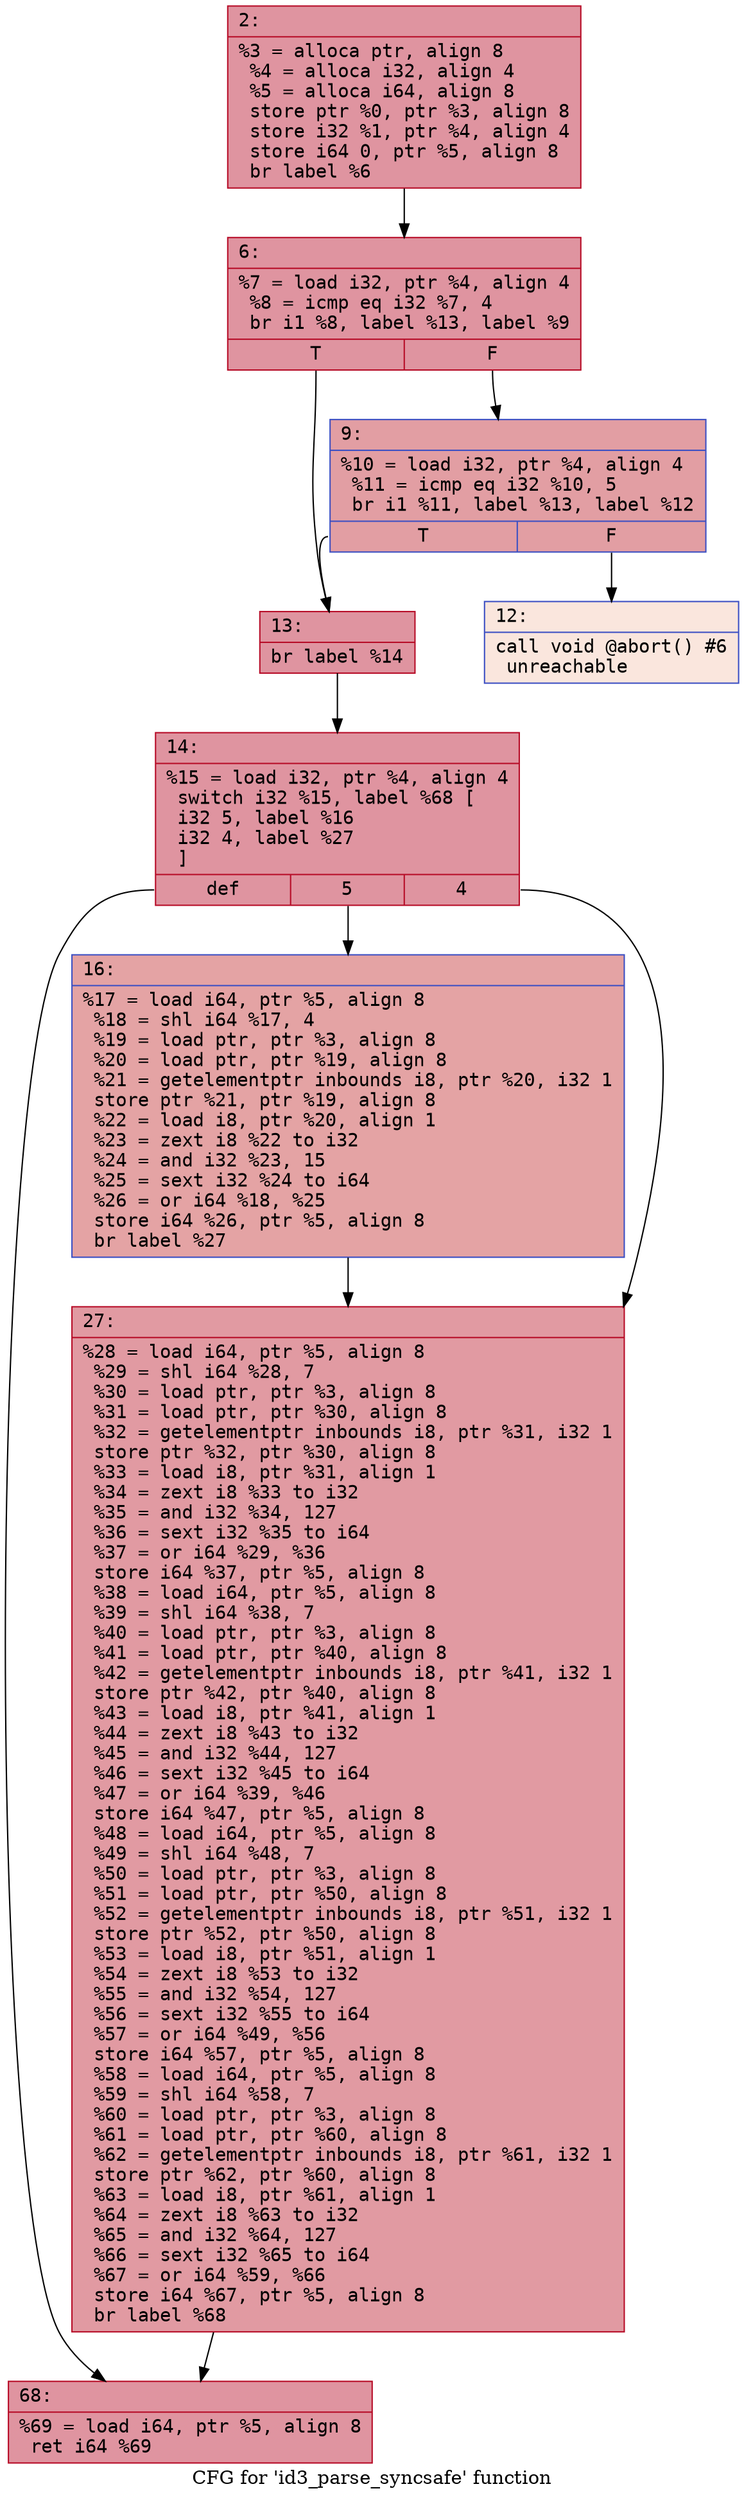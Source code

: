 digraph "CFG for 'id3_parse_syncsafe' function" {
	label="CFG for 'id3_parse_syncsafe' function";

	Node0x60000192e940 [shape=record,color="#b70d28ff", style=filled, fillcolor="#b70d2870" fontname="Courier",label="{2:\l|  %3 = alloca ptr, align 8\l  %4 = alloca i32, align 4\l  %5 = alloca i64, align 8\l  store ptr %0, ptr %3, align 8\l  store i32 %1, ptr %4, align 4\l  store i64 0, ptr %5, align 8\l  br label %6\l}"];
	Node0x60000192e940 -> Node0x60000192e990[tooltip="2 -> 6\nProbability 100.00%" ];
	Node0x60000192e990 [shape=record,color="#b70d28ff", style=filled, fillcolor="#b70d2870" fontname="Courier",label="{6:\l|  %7 = load i32, ptr %4, align 4\l  %8 = icmp eq i32 %7, 4\l  br i1 %8, label %13, label %9\l|{<s0>T|<s1>F}}"];
	Node0x60000192e990:s0 -> Node0x60000192ea80[tooltip="6 -> 13\nProbability 50.00%" ];
	Node0x60000192e990:s1 -> Node0x60000192e9e0[tooltip="6 -> 9\nProbability 50.00%" ];
	Node0x60000192e9e0 [shape=record,color="#3d50c3ff", style=filled, fillcolor="#be242e70" fontname="Courier",label="{9:\l|  %10 = load i32, ptr %4, align 4\l  %11 = icmp eq i32 %10, 5\l  br i1 %11, label %13, label %12\l|{<s0>T|<s1>F}}"];
	Node0x60000192e9e0:s0 -> Node0x60000192ea80[tooltip="9 -> 13\nProbability 100.00%" ];
	Node0x60000192e9e0:s1 -> Node0x60000192ea30[tooltip="9 -> 12\nProbability 0.00%" ];
	Node0x60000192ea30 [shape=record,color="#3d50c3ff", style=filled, fillcolor="#f3c7b170" fontname="Courier",label="{12:\l|  call void @abort() #6\l  unreachable\l}"];
	Node0x60000192ea80 [shape=record,color="#b70d28ff", style=filled, fillcolor="#b70d2870" fontname="Courier",label="{13:\l|  br label %14\l}"];
	Node0x60000192ea80 -> Node0x60000192ead0[tooltip="13 -> 14\nProbability 100.00%" ];
	Node0x60000192ead0 [shape=record,color="#b70d28ff", style=filled, fillcolor="#b70d2870" fontname="Courier",label="{14:\l|  %15 = load i32, ptr %4, align 4\l  switch i32 %15, label %68 [\l    i32 5, label %16\l    i32 4, label %27\l  ]\l|{<s0>def|<s1>5|<s2>4}}"];
	Node0x60000192ead0:s0 -> Node0x60000192ebc0[tooltip="14 -> 68\nProbability 33.33%" ];
	Node0x60000192ead0:s1 -> Node0x60000192eb20[tooltip="14 -> 16\nProbability 33.33%" ];
	Node0x60000192ead0:s2 -> Node0x60000192eb70[tooltip="14 -> 27\nProbability 33.33%" ];
	Node0x60000192eb20 [shape=record,color="#3d50c3ff", style=filled, fillcolor="#c32e3170" fontname="Courier",label="{16:\l|  %17 = load i64, ptr %5, align 8\l  %18 = shl i64 %17, 4\l  %19 = load ptr, ptr %3, align 8\l  %20 = load ptr, ptr %19, align 8\l  %21 = getelementptr inbounds i8, ptr %20, i32 1\l  store ptr %21, ptr %19, align 8\l  %22 = load i8, ptr %20, align 1\l  %23 = zext i8 %22 to i32\l  %24 = and i32 %23, 15\l  %25 = sext i32 %24 to i64\l  %26 = or i64 %18, %25\l  store i64 %26, ptr %5, align 8\l  br label %27\l}"];
	Node0x60000192eb20 -> Node0x60000192eb70[tooltip="16 -> 27\nProbability 100.00%" ];
	Node0x60000192eb70 [shape=record,color="#b70d28ff", style=filled, fillcolor="#bb1b2c70" fontname="Courier",label="{27:\l|  %28 = load i64, ptr %5, align 8\l  %29 = shl i64 %28, 7\l  %30 = load ptr, ptr %3, align 8\l  %31 = load ptr, ptr %30, align 8\l  %32 = getelementptr inbounds i8, ptr %31, i32 1\l  store ptr %32, ptr %30, align 8\l  %33 = load i8, ptr %31, align 1\l  %34 = zext i8 %33 to i32\l  %35 = and i32 %34, 127\l  %36 = sext i32 %35 to i64\l  %37 = or i64 %29, %36\l  store i64 %37, ptr %5, align 8\l  %38 = load i64, ptr %5, align 8\l  %39 = shl i64 %38, 7\l  %40 = load ptr, ptr %3, align 8\l  %41 = load ptr, ptr %40, align 8\l  %42 = getelementptr inbounds i8, ptr %41, i32 1\l  store ptr %42, ptr %40, align 8\l  %43 = load i8, ptr %41, align 1\l  %44 = zext i8 %43 to i32\l  %45 = and i32 %44, 127\l  %46 = sext i32 %45 to i64\l  %47 = or i64 %39, %46\l  store i64 %47, ptr %5, align 8\l  %48 = load i64, ptr %5, align 8\l  %49 = shl i64 %48, 7\l  %50 = load ptr, ptr %3, align 8\l  %51 = load ptr, ptr %50, align 8\l  %52 = getelementptr inbounds i8, ptr %51, i32 1\l  store ptr %52, ptr %50, align 8\l  %53 = load i8, ptr %51, align 1\l  %54 = zext i8 %53 to i32\l  %55 = and i32 %54, 127\l  %56 = sext i32 %55 to i64\l  %57 = or i64 %49, %56\l  store i64 %57, ptr %5, align 8\l  %58 = load i64, ptr %5, align 8\l  %59 = shl i64 %58, 7\l  %60 = load ptr, ptr %3, align 8\l  %61 = load ptr, ptr %60, align 8\l  %62 = getelementptr inbounds i8, ptr %61, i32 1\l  store ptr %62, ptr %60, align 8\l  %63 = load i8, ptr %61, align 1\l  %64 = zext i8 %63 to i32\l  %65 = and i32 %64, 127\l  %66 = sext i32 %65 to i64\l  %67 = or i64 %59, %66\l  store i64 %67, ptr %5, align 8\l  br label %68\l}"];
	Node0x60000192eb70 -> Node0x60000192ebc0[tooltip="27 -> 68\nProbability 100.00%" ];
	Node0x60000192ebc0 [shape=record,color="#b70d28ff", style=filled, fillcolor="#b70d2870" fontname="Courier",label="{68:\l|  %69 = load i64, ptr %5, align 8\l  ret i64 %69\l}"];
}
